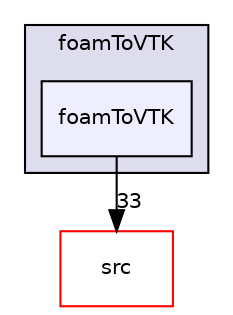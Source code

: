 digraph "applications/utilities/postProcessing/dataConversion/foamToVTK/foamToVTK" {
  bgcolor=transparent;
  compound=true
  node [ fontsize="10", fontname="Helvetica"];
  edge [ labelfontsize="10", labelfontname="Helvetica"];
  subgraph clusterdir_f73f3a59aefc419d78bd8216641486ec {
    graph [ bgcolor="#ddddee", pencolor="black", label="foamToVTK" fontname="Helvetica", fontsize="10", URL="dir_f73f3a59aefc419d78bd8216641486ec.html"]
  dir_693ba0d9de58af90fe9d505556b56bd4 [shape=box, label="foamToVTK", style="filled", fillcolor="#eeeeff", pencolor="black", URL="dir_693ba0d9de58af90fe9d505556b56bd4.html"];
  }
  dir_68267d1309a1af8e8297ef4c3efbcdba [shape=box label="src" color="red" URL="dir_68267d1309a1af8e8297ef4c3efbcdba.html"];
  dir_693ba0d9de58af90fe9d505556b56bd4->dir_68267d1309a1af8e8297ef4c3efbcdba [headlabel="33", labeldistance=1.5 headhref="dir_000597_000737.html"];
}
